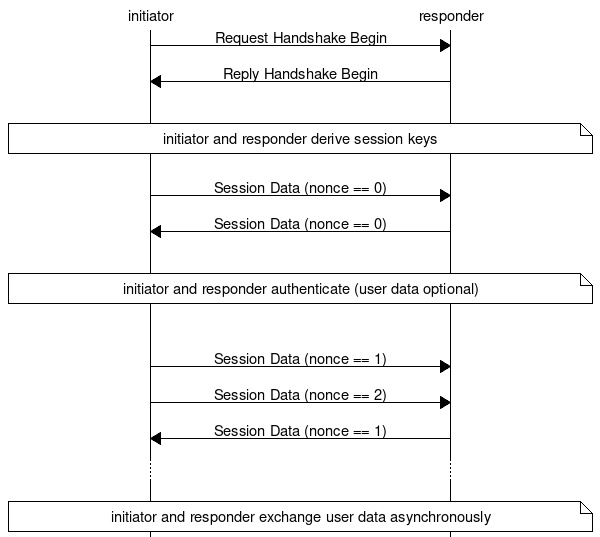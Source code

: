 # MSC for successful handshakes
msc {

  a [label="initiator"], b [label="responder"];

  a=>b [ label = "Request Handshake Begin" ];
  b=>a [ label = "Reply Handshake Begin" ];
  |||;
  a note b [ label = "initiator and responder derive session keys" ];
  |||;
  a=>b [ label = "Session Data (nonce == 0)" ];
  b=>a [ label = "Session Data (nonce == 0)" ];
  |||;
  a note b [ label = "initiator and responder authenticate (user data optional)"];
  |||;
  |||;
  a=>b [ label = "Session Data (nonce == 1)" ];
  a=>b [ label = "Session Data (nonce == 2)" ];
  b=>a [ label = "Session Data (nonce == 1)" ];
  ...;
  |||;
  a note b [ label = "initiator and responder exchange user data asynchronously"];
}
